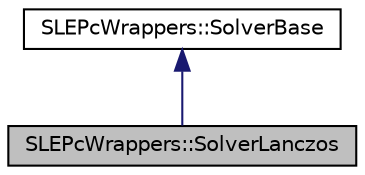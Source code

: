 digraph "SLEPcWrappers::SolverLanczos"
{
 // LATEX_PDF_SIZE
  edge [fontname="Helvetica",fontsize="10",labelfontname="Helvetica",labelfontsize="10"];
  node [fontname="Helvetica",fontsize="10",shape=record];
  Node1 [label="SLEPcWrappers::SolverLanczos",height=0.2,width=0.4,color="black", fillcolor="grey75", style="filled", fontcolor="black",tooltip=" "];
  Node2 -> Node1 [dir="back",color="midnightblue",fontsize="10",style="solid",fontname="Helvetica"];
  Node2 [label="SLEPcWrappers::SolverBase",height=0.2,width=0.4,color="black", fillcolor="white", style="filled",URL="$classSLEPcWrappers_1_1SolverBase.html",tooltip=" "];
}
